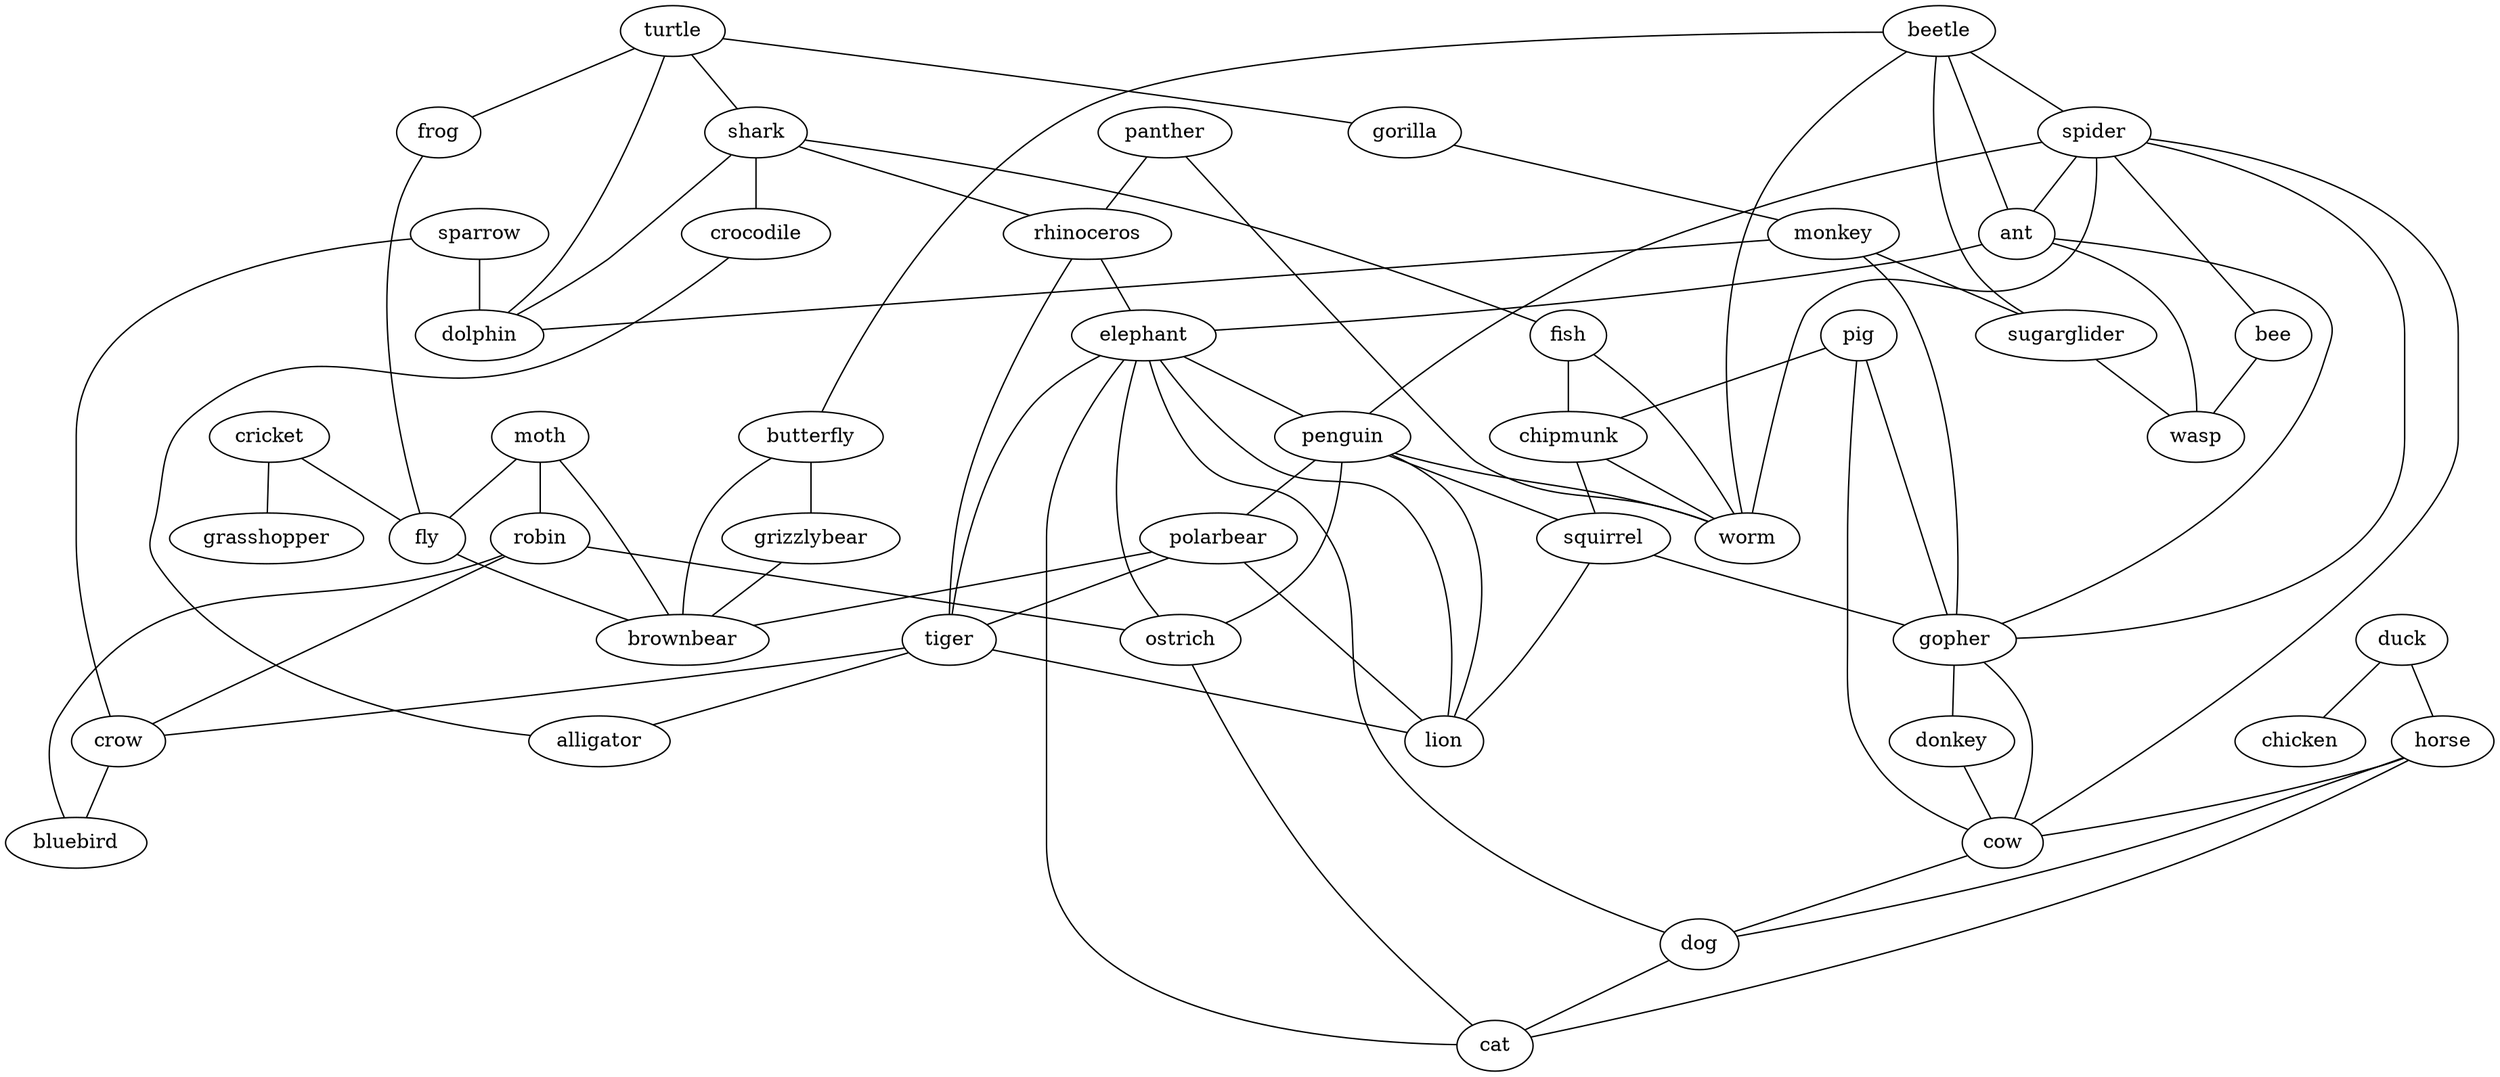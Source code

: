 strict graph G {
turtle;
shark;
sparrow;
moth;
panther;
fish;
beetle;
spider;
pig;
ant;
duck;
robin;
chicken;
gorilla;
frog;
rhinoceros;
monkey;
elephant;
penguin;
chipmunk;
polarbear;
butterfly;
cricket;
dolphin;
grizzlybear;
squirrel;
horse;
gopher;
tiger;
grasshopper;
worm;
crow;
bluebird;
donkey;
ostrich;
fly;
bee;
cow;
sugarglider;
crocodile;
dog;
lion;
cat;
alligator;
brownbear;
wasp;
turtle -- shark  [weight=1];
turtle -- dolphin  [weight=1];
turtle -- frog  [weight=1];
turtle -- gorilla  [weight=1];
shark -- fish  [weight=1];
shark -- dolphin  [weight=1];
shark -- rhinoceros  [weight=1];
shark -- crocodile  [weight=1];
sparrow -- crow  [weight=1];
sparrow -- dolphin  [weight=1];
moth -- fly  [weight=1];
moth -- robin  [weight=1];
moth -- brownbear  [weight=1];
panther -- rhinoceros  [weight=1];
panther -- worm  [weight=1];
fish -- chipmunk  [weight=1];
fish -- worm  [weight=1];
beetle -- butterfly  [weight=1];
beetle -- sugarglider  [weight=1];
beetle -- worm  [weight=1];
beetle -- spider  [weight=1];
beetle -- ant  [weight=1];
spider -- cow  [weight=1];
spider -- worm  [weight=1];
spider -- bee  [weight=1];
spider -- ant  [weight=1];
spider -- gopher  [weight=1];
spider -- penguin  [weight=1];
pig -- gopher  [weight=1];
pig -- cow  [weight=1];
pig -- chipmunk  [weight=1];
ant -- wasp  [weight=1];
ant -- gopher  [weight=1];
ant -- elephant  [weight=1];
duck -- horse  [weight=1];
duck -- chicken  [weight=1];
robin -- crow  [weight=1];
robin -- ostrich  [weight=1];
robin -- bluebird  [weight=1];
gorilla -- monkey  [weight=1];
frog -- fly  [weight=1];
rhinoceros -- tiger  [weight=1];
rhinoceros -- elephant  [weight=1];
monkey -- sugarglider  [weight=1];
monkey -- dolphin  [weight=1];
monkey -- gopher  [weight=1];
elephant -- dog  [weight=1];
elephant -- cat  [weight=1];
elephant -- tiger  [weight=1];
elephant -- lion  [weight=1];
elephant -- ostrich  [weight=1];
elephant -- penguin  [weight=1];
penguin -- squirrel  [weight=1];
penguin -- worm  [weight=1];
penguin -- ostrich  [weight=1];
penguin -- lion  [weight=1];
penguin -- polarbear  [weight=1];
chipmunk -- squirrel  [weight=1];
chipmunk -- worm  [weight=1];
polarbear -- tiger  [weight=1];
polarbear -- lion  [weight=1];
polarbear -- brownbear  [weight=1];
butterfly -- brownbear  [weight=1];
butterfly -- grizzlybear  [weight=1];
cricket -- fly  [weight=1];
cricket -- grasshopper  [weight=1];
grizzlybear -- brownbear  [weight=1];
squirrel -- lion  [weight=1];
squirrel -- gopher  [weight=1];
horse -- dog  [weight=1];
horse -- cow  [weight=1];
horse -- cat  [weight=1];
gopher -- donkey  [weight=1];
gopher -- cow  [weight=1];
tiger -- alligator  [weight=1];
tiger -- crow  [weight=1];
tiger -- lion  [weight=1];
crow -- bluebird  [weight=1];
donkey -- cow  [weight=1];
ostrich -- cat  [weight=1];
fly -- brownbear  [weight=1];
bee -- wasp  [weight=1];
cow -- dog  [weight=1];
sugarglider -- wasp  [weight=1];
crocodile -- alligator  [weight=1];
dog -- cat  [weight=1];
}
